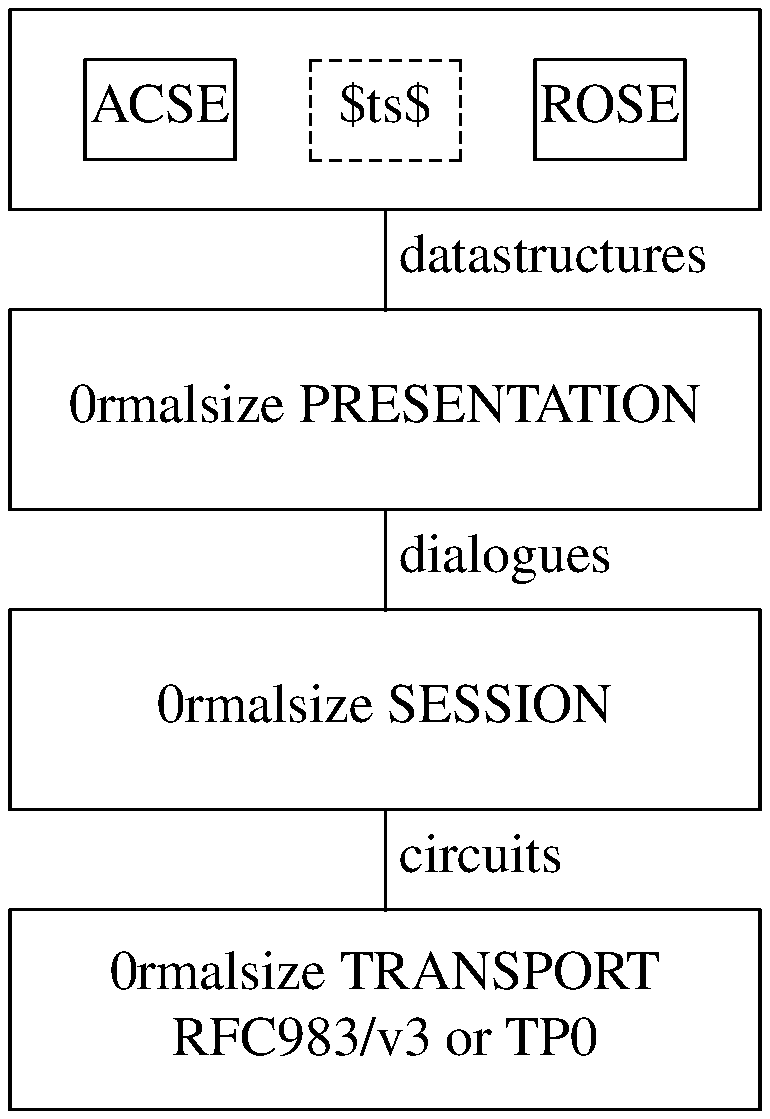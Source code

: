 .PS
.ps 20
## figure 1
boxwid = 5 * boxwid
boxht  = 2 * boxht
B1:	box
B2:	box with .n at (B1.s.x, B1.s.y-lineht) "\normalsize PRESENTATION"
B3:	box with .n at (B2.s.x, B2.s.y-lineht) "\normalsize SESSION"
B4:	box with .n at (B3.s.x, B3.s.y-lineht) "\normalsize TRANSPORT" \
		"" "RFC983/v3 or TP0"
	line from B1.s to B2.n "\ datastructures" ljust
	line from B2.s to B3.n "\ dialogues" ljust
	line from B3.s to B4.n "\ circuits" ljust
##
boxwid = boxwid / 5
boxht =	 boxht / 2
B1a:	box with .nw at (B1.nw.x+boxwid/2, B1.nw.y-boxht/2) "ACSE"
B1b:	box with .n at (B1.n.x, B1.n.y-boxht/2) dashed "$\ldots$"
B1c:	box with .ne at (B1.ne.x-boxwid/2, B1.ne.y-boxht/2) "ROSE"
##
.PE
